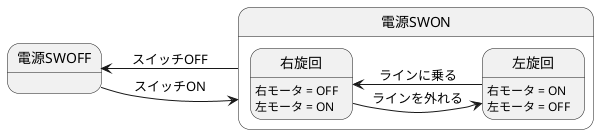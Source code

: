@startuml ライントレーサー
left to right direction
state 電源SWON {
    state 右旋回 {
        右旋回: 右モータ = OFF
        右旋回: 左モータ = ON
    }
    state 左旋回 {
        左旋回: 右モータ = ON
        左旋回: 左モータ = OFF
    }
}
state 電源SWOFF
電源SWOFF --> 電源SWON : スイッチON
電源SWOFF <-- 電源SWON : スイッチOFF
右旋回 --> 左旋回 :ラインを外れる
右旋回 <-- 左旋回 :ラインに乗る
@enduml





